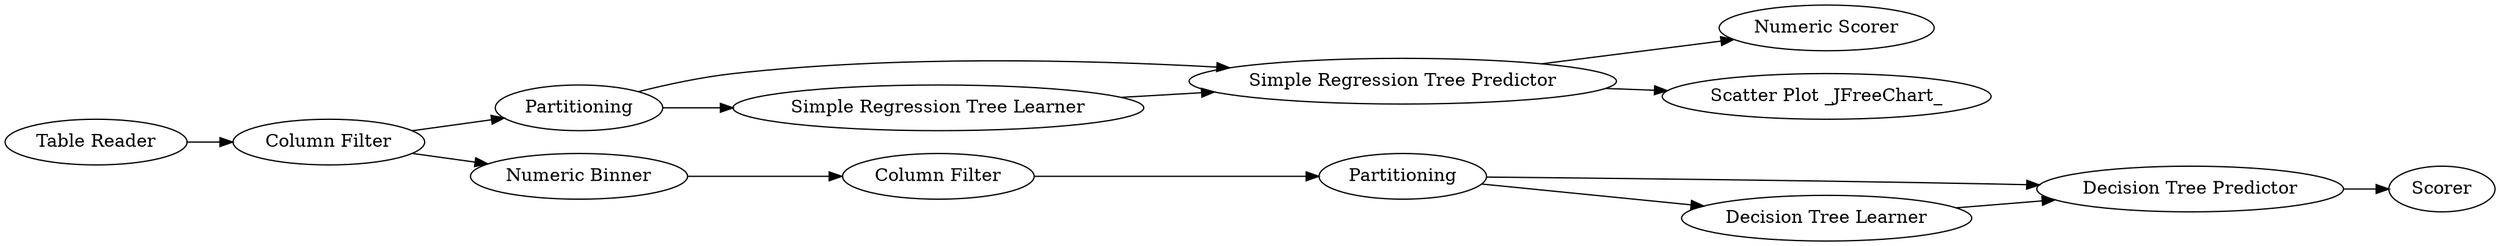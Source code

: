 digraph {
	"2041550385856232517_23" [label=Scorer]
	"2041550385856232517_2" [label="Column Filter"]
	"2041550385856232517_20" [label="Decision Tree Predictor"]
	"2041550385856232517_22" [label=Partitioning]
	"2041550385856232517_3" [label=Partitioning]
	"2041550385856232517_5" [label="Simple Regression Tree Predictor"]
	"2041550385856232517_6" [label="Numeric Scorer"]
	"2041550385856232517_7" [label="Scatter Plot _JFreeChart_"]
	"2041550385856232517_4" [label="Simple Regression Tree Learner"]
	"2041550385856232517_21" [label="Column Filter"]
	"2041550385856232517_14" [label="Table Reader"]
	"2041550385856232517_18" [label="Numeric Binner"]
	"2041550385856232517_19" [label="Decision Tree Learner"]
	"2041550385856232517_3" -> "2041550385856232517_5"
	"2041550385856232517_2" -> "2041550385856232517_3"
	"2041550385856232517_14" -> "2041550385856232517_2"
	"2041550385856232517_22" -> "2041550385856232517_19"
	"2041550385856232517_22" -> "2041550385856232517_20"
	"2041550385856232517_18" -> "2041550385856232517_21"
	"2041550385856232517_5" -> "2041550385856232517_7"
	"2041550385856232517_2" -> "2041550385856232517_18"
	"2041550385856232517_3" -> "2041550385856232517_4"
	"2041550385856232517_21" -> "2041550385856232517_22"
	"2041550385856232517_19" -> "2041550385856232517_20"
	"2041550385856232517_5" -> "2041550385856232517_6"
	"2041550385856232517_20" -> "2041550385856232517_23"
	"2041550385856232517_4" -> "2041550385856232517_5"
	rankdir=LR
}
